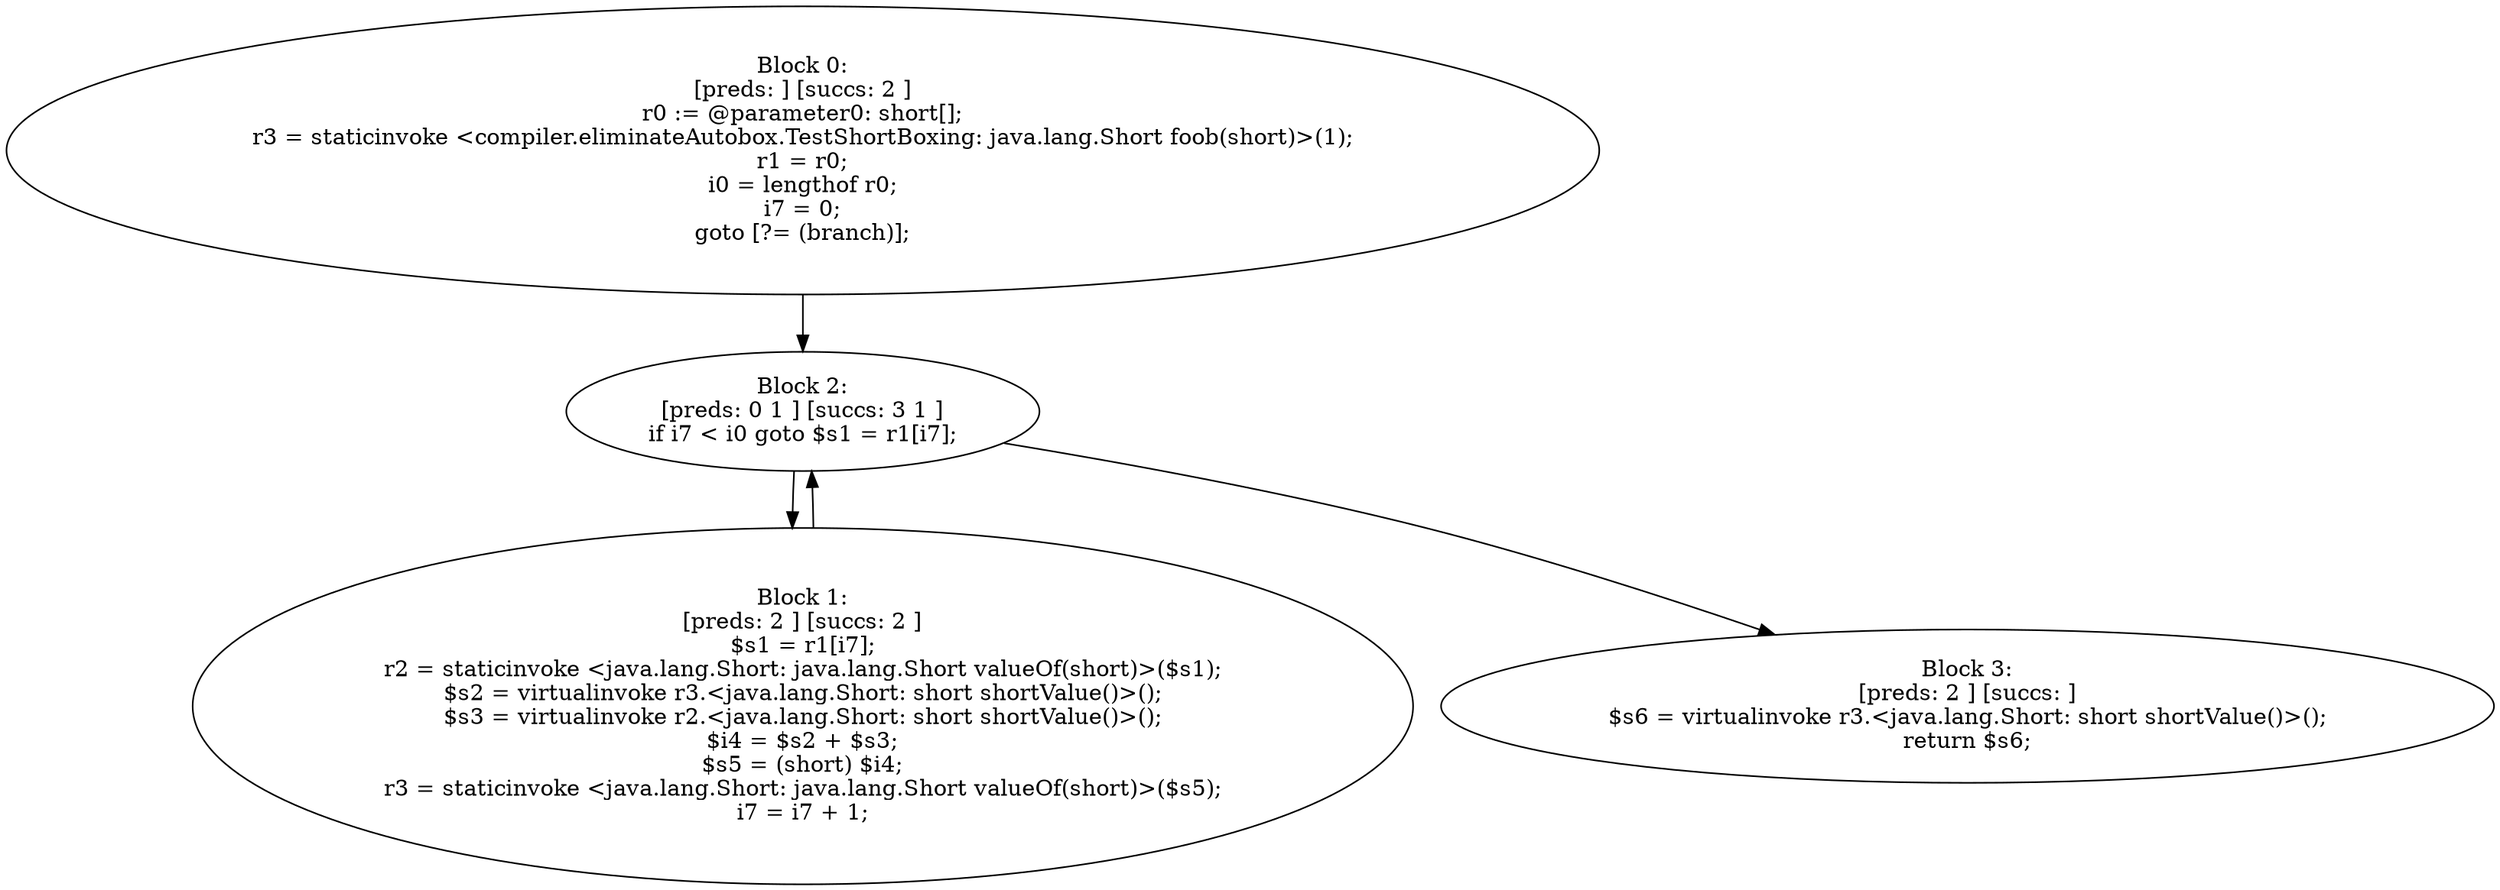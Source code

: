 digraph "unitGraph" {
    "Block 0:
[preds: ] [succs: 2 ]
r0 := @parameter0: short[];
r3 = staticinvoke <compiler.eliminateAutobox.TestShortBoxing: java.lang.Short foob(short)>(1);
r1 = r0;
i0 = lengthof r0;
i7 = 0;
goto [?= (branch)];
"
    "Block 1:
[preds: 2 ] [succs: 2 ]
$s1 = r1[i7];
r2 = staticinvoke <java.lang.Short: java.lang.Short valueOf(short)>($s1);
$s2 = virtualinvoke r3.<java.lang.Short: short shortValue()>();
$s3 = virtualinvoke r2.<java.lang.Short: short shortValue()>();
$i4 = $s2 + $s3;
$s5 = (short) $i4;
r3 = staticinvoke <java.lang.Short: java.lang.Short valueOf(short)>($s5);
i7 = i7 + 1;
"
    "Block 2:
[preds: 0 1 ] [succs: 3 1 ]
if i7 < i0 goto $s1 = r1[i7];
"
    "Block 3:
[preds: 2 ] [succs: ]
$s6 = virtualinvoke r3.<java.lang.Short: short shortValue()>();
return $s6;
"
    "Block 0:
[preds: ] [succs: 2 ]
r0 := @parameter0: short[];
r3 = staticinvoke <compiler.eliminateAutobox.TestShortBoxing: java.lang.Short foob(short)>(1);
r1 = r0;
i0 = lengthof r0;
i7 = 0;
goto [?= (branch)];
"->"Block 2:
[preds: 0 1 ] [succs: 3 1 ]
if i7 < i0 goto $s1 = r1[i7];
";
    "Block 1:
[preds: 2 ] [succs: 2 ]
$s1 = r1[i7];
r2 = staticinvoke <java.lang.Short: java.lang.Short valueOf(short)>($s1);
$s2 = virtualinvoke r3.<java.lang.Short: short shortValue()>();
$s3 = virtualinvoke r2.<java.lang.Short: short shortValue()>();
$i4 = $s2 + $s3;
$s5 = (short) $i4;
r3 = staticinvoke <java.lang.Short: java.lang.Short valueOf(short)>($s5);
i7 = i7 + 1;
"->"Block 2:
[preds: 0 1 ] [succs: 3 1 ]
if i7 < i0 goto $s1 = r1[i7];
";
    "Block 2:
[preds: 0 1 ] [succs: 3 1 ]
if i7 < i0 goto $s1 = r1[i7];
"->"Block 3:
[preds: 2 ] [succs: ]
$s6 = virtualinvoke r3.<java.lang.Short: short shortValue()>();
return $s6;
";
    "Block 2:
[preds: 0 1 ] [succs: 3 1 ]
if i7 < i0 goto $s1 = r1[i7];
"->"Block 1:
[preds: 2 ] [succs: 2 ]
$s1 = r1[i7];
r2 = staticinvoke <java.lang.Short: java.lang.Short valueOf(short)>($s1);
$s2 = virtualinvoke r3.<java.lang.Short: short shortValue()>();
$s3 = virtualinvoke r2.<java.lang.Short: short shortValue()>();
$i4 = $s2 + $s3;
$s5 = (short) $i4;
r3 = staticinvoke <java.lang.Short: java.lang.Short valueOf(short)>($s5);
i7 = i7 + 1;
";
}

